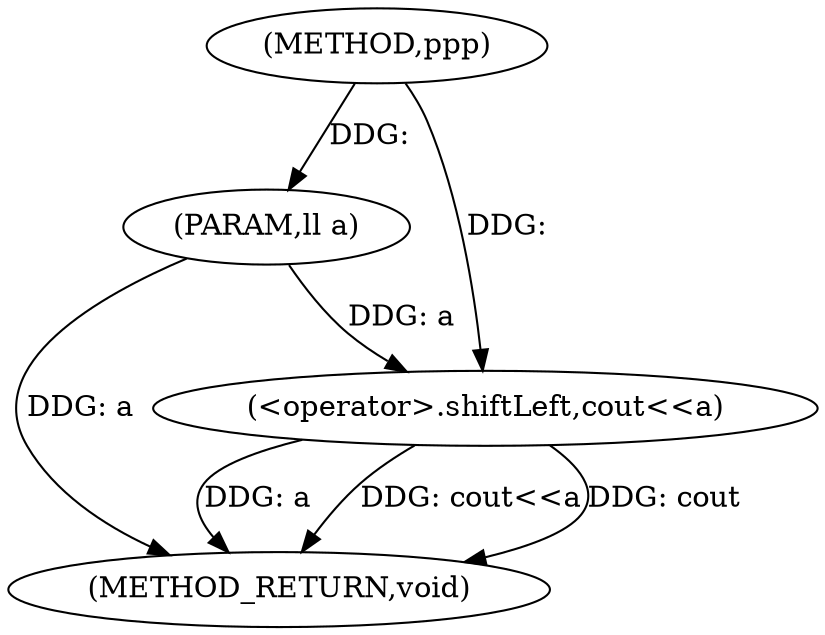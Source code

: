 digraph "ppp" {  
"1000119" [label = "(METHOD,ppp)" ]
"1000125" [label = "(METHOD_RETURN,void)" ]
"1000120" [label = "(PARAM,ll a)" ]
"1000122" [label = "(<operator>.shiftLeft,cout<<a)" ]
  "1000120" -> "1000125"  [ label = "DDG: a"] 
  "1000122" -> "1000125"  [ label = "DDG: a"] 
  "1000122" -> "1000125"  [ label = "DDG: cout<<a"] 
  "1000122" -> "1000125"  [ label = "DDG: cout"] 
  "1000119" -> "1000120"  [ label = "DDG: "] 
  "1000119" -> "1000122"  [ label = "DDG: "] 
  "1000120" -> "1000122"  [ label = "DDG: a"] 
}
